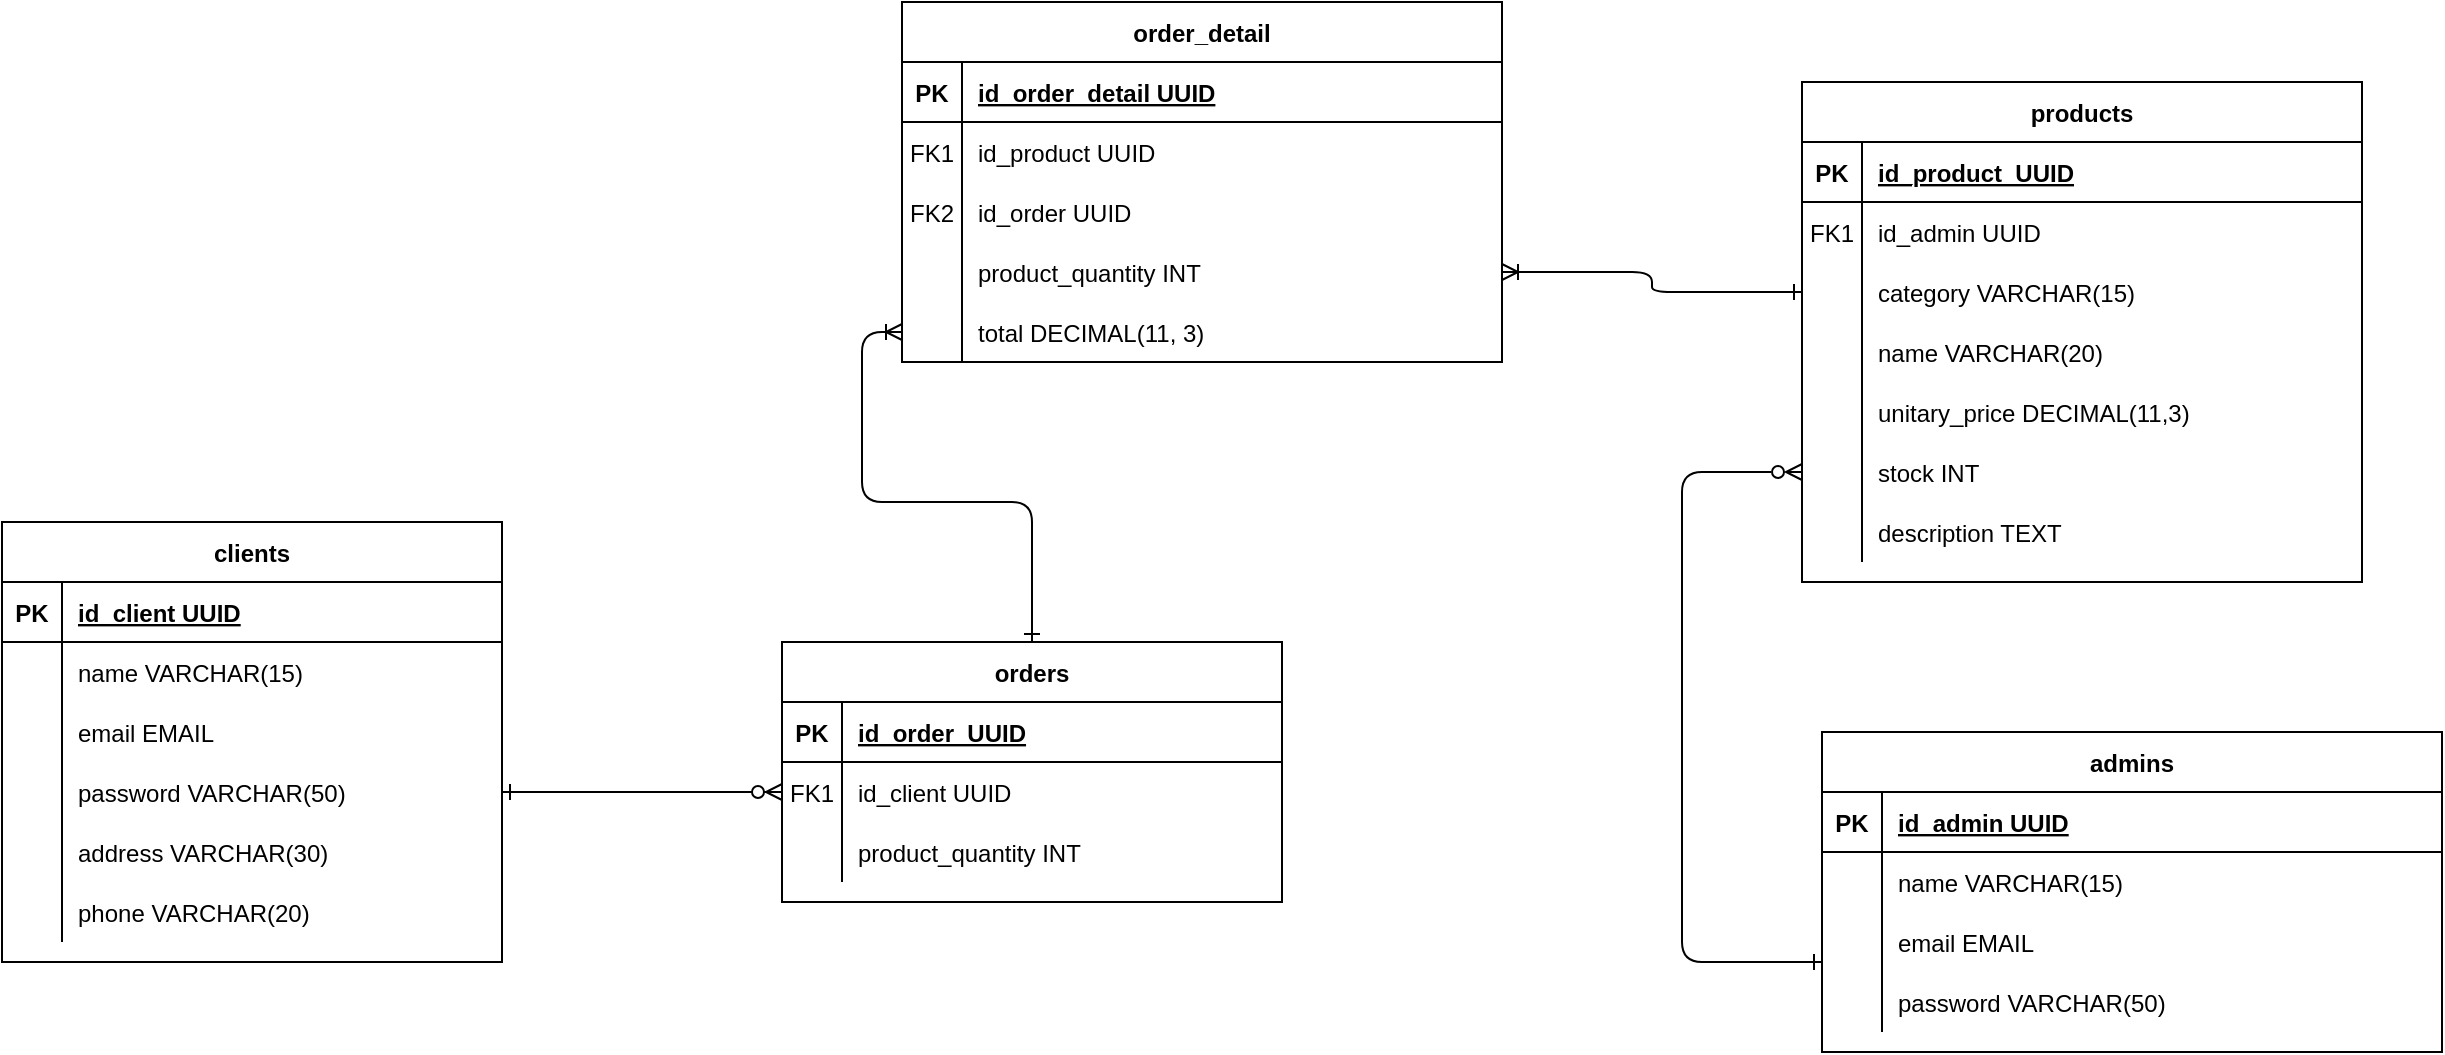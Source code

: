 <mxfile version="15.4.0" type="device"><diagram id="R2lEEEUBdFMjLlhIrx00" name="Page-1"><mxGraphModel dx="1583" dy="786" grid="1" gridSize="10" guides="1" tooltips="1" connect="1" arrows="1" fold="1" page="1" pageScale="1" pageWidth="850" pageHeight="1100" math="0" shadow="0" extFonts="Permanent Marker^https://fonts.googleapis.com/css?family=Permanent+Marker"><root><mxCell id="0"/><mxCell id="1" parent="0"/><mxCell id="C-vyLk0tnHw3VtMMgP7b-1" value="" style="edgeStyle=entityRelationEdgeStyle;endArrow=ERzeroToMany;startArrow=ERone;endFill=1;startFill=0;" parent="1" source="avUY45O5jfh0vcgyhvTm-42" target="C-vyLk0tnHw3VtMMgP7b-6" edge="1"><mxGeometry width="100" height="100" relative="1" as="geometry"><mxPoint x="340" y="720" as="sourcePoint"/><mxPoint x="440" y="620" as="targetPoint"/></mxGeometry></mxCell><mxCell id="PLPThpqUYtLmAG6PMmuG-39" style="edgeStyle=orthogonalEdgeStyle;rounded=1;orthogonalLoop=1;jettySize=auto;html=1;startArrow=ERone;startFill=0;endArrow=ERoneToMany;endFill=0;" parent="1" source="C-vyLk0tnHw3VtMMgP7b-2" target="PLPThpqUYtLmAG6PMmuG-15" edge="1"><mxGeometry relative="1" as="geometry"/></mxCell><mxCell id="C-vyLk0tnHw3VtMMgP7b-2" value="orders" style="shape=table;startSize=30;container=1;collapsible=1;childLayout=tableLayout;fixedRows=1;rowLines=0;fontStyle=1;align=center;resizeLast=1;" parent="1" vertex="1"><mxGeometry x="570" y="400" width="250" height="130" as="geometry"/></mxCell><mxCell id="C-vyLk0tnHw3VtMMgP7b-3" value="" style="shape=partialRectangle;collapsible=0;dropTarget=0;pointerEvents=0;fillColor=none;points=[[0,0.5],[1,0.5]];portConstraint=eastwest;top=0;left=0;right=0;bottom=1;" parent="C-vyLk0tnHw3VtMMgP7b-2" vertex="1"><mxGeometry y="30" width="250" height="30" as="geometry"/></mxCell><mxCell id="C-vyLk0tnHw3VtMMgP7b-4" value="PK" style="shape=partialRectangle;overflow=hidden;connectable=0;fillColor=none;top=0;left=0;bottom=0;right=0;fontStyle=1;" parent="C-vyLk0tnHw3VtMMgP7b-3" vertex="1"><mxGeometry width="30" height="30" as="geometry"><mxRectangle width="30" height="30" as="alternateBounds"/></mxGeometry></mxCell><mxCell id="C-vyLk0tnHw3VtMMgP7b-5" value="id_order  UUID" style="shape=partialRectangle;overflow=hidden;connectable=0;fillColor=none;top=0;left=0;bottom=0;right=0;align=left;spacingLeft=6;fontStyle=5;" parent="C-vyLk0tnHw3VtMMgP7b-3" vertex="1"><mxGeometry x="30" width="220" height="30" as="geometry"><mxRectangle width="220" height="30" as="alternateBounds"/></mxGeometry></mxCell><mxCell id="C-vyLk0tnHw3VtMMgP7b-6" value="" style="shape=partialRectangle;collapsible=0;dropTarget=0;pointerEvents=0;fillColor=none;points=[[0,0.5],[1,0.5]];portConstraint=eastwest;top=0;left=0;right=0;bottom=0;" parent="C-vyLk0tnHw3VtMMgP7b-2" vertex="1"><mxGeometry y="60" width="250" height="30" as="geometry"/></mxCell><mxCell id="C-vyLk0tnHw3VtMMgP7b-7" value="FK1" style="shape=partialRectangle;overflow=hidden;connectable=0;fillColor=none;top=0;left=0;bottom=0;right=0;" parent="C-vyLk0tnHw3VtMMgP7b-6" vertex="1"><mxGeometry width="30" height="30" as="geometry"><mxRectangle width="30" height="30" as="alternateBounds"/></mxGeometry></mxCell><mxCell id="C-vyLk0tnHw3VtMMgP7b-8" value="id_client UUID" style="shape=partialRectangle;overflow=hidden;connectable=0;fillColor=none;top=0;left=0;bottom=0;right=0;align=left;spacingLeft=6;" parent="C-vyLk0tnHw3VtMMgP7b-6" vertex="1"><mxGeometry x="30" width="220" height="30" as="geometry"><mxRectangle width="220" height="30" as="alternateBounds"/></mxGeometry></mxCell><mxCell id="avUY45O5jfh0vcgyhvTm-20" value="" style="shape=partialRectangle;collapsible=0;dropTarget=0;pointerEvents=0;fillColor=none;points=[[0,0.5],[1,0.5]];portConstraint=eastwest;top=0;left=0;right=0;bottom=0;" parent="C-vyLk0tnHw3VtMMgP7b-2" vertex="1"><mxGeometry y="90" width="250" height="30" as="geometry"/></mxCell><mxCell id="avUY45O5jfh0vcgyhvTm-21" value="" style="shape=partialRectangle;overflow=hidden;connectable=0;fillColor=none;top=0;left=0;bottom=0;right=0;" parent="avUY45O5jfh0vcgyhvTm-20" vertex="1"><mxGeometry width="30" height="30" as="geometry"><mxRectangle width="30" height="30" as="alternateBounds"/></mxGeometry></mxCell><mxCell id="avUY45O5jfh0vcgyhvTm-22" value="product_quantity INT" style="shape=partialRectangle;overflow=hidden;connectable=0;fillColor=none;top=0;left=0;bottom=0;right=0;align=left;spacingLeft=6;" parent="avUY45O5jfh0vcgyhvTm-20" vertex="1"><mxGeometry x="30" width="220" height="30" as="geometry"><mxRectangle width="220" height="30" as="alternateBounds"/></mxGeometry></mxCell><mxCell id="C-vyLk0tnHw3VtMMgP7b-23" value="clients" style="shape=table;startSize=30;container=1;collapsible=1;childLayout=tableLayout;fixedRows=1;rowLines=0;fontStyle=1;align=center;resizeLast=1;" parent="1" vertex="1"><mxGeometry x="180" y="340" width="250" height="220" as="geometry"><mxRectangle x="120" y="120" width="100" height="30" as="alternateBounds"/></mxGeometry></mxCell><mxCell id="C-vyLk0tnHw3VtMMgP7b-24" value="" style="shape=partialRectangle;collapsible=0;dropTarget=0;pointerEvents=0;fillColor=none;points=[[0,0.5],[1,0.5]];portConstraint=eastwest;top=0;left=0;right=0;bottom=1;" parent="C-vyLk0tnHw3VtMMgP7b-23" vertex="1"><mxGeometry y="30" width="250" height="30" as="geometry"/></mxCell><mxCell id="C-vyLk0tnHw3VtMMgP7b-25" value="PK" style="shape=partialRectangle;overflow=hidden;connectable=0;fillColor=none;top=0;left=0;bottom=0;right=0;fontStyle=1;" parent="C-vyLk0tnHw3VtMMgP7b-24" vertex="1"><mxGeometry width="30" height="30" as="geometry"><mxRectangle width="30" height="30" as="alternateBounds"/></mxGeometry></mxCell><mxCell id="C-vyLk0tnHw3VtMMgP7b-26" value="id_client UUID" style="shape=partialRectangle;overflow=hidden;connectable=0;fillColor=none;top=0;left=0;bottom=0;right=0;align=left;spacingLeft=6;fontStyle=5;" parent="C-vyLk0tnHw3VtMMgP7b-24" vertex="1"><mxGeometry x="30" width="220" height="30" as="geometry"><mxRectangle width="220" height="30" as="alternateBounds"/></mxGeometry></mxCell><mxCell id="C-vyLk0tnHw3VtMMgP7b-27" value="" style="shape=partialRectangle;collapsible=0;dropTarget=0;pointerEvents=0;fillColor=none;points=[[0,0.5],[1,0.5]];portConstraint=eastwest;top=0;left=0;right=0;bottom=0;" parent="C-vyLk0tnHw3VtMMgP7b-23" vertex="1"><mxGeometry y="60" width="250" height="30" as="geometry"/></mxCell><mxCell id="C-vyLk0tnHw3VtMMgP7b-28" value="" style="shape=partialRectangle;overflow=hidden;connectable=0;fillColor=none;top=0;left=0;bottom=0;right=0;" parent="C-vyLk0tnHw3VtMMgP7b-27" vertex="1"><mxGeometry width="30" height="30" as="geometry"><mxRectangle width="30" height="30" as="alternateBounds"/></mxGeometry></mxCell><mxCell id="C-vyLk0tnHw3VtMMgP7b-29" value="name VARCHAR(15)" style="shape=partialRectangle;overflow=hidden;connectable=0;fillColor=none;top=0;left=0;bottom=0;right=0;align=left;spacingLeft=6;" parent="C-vyLk0tnHw3VtMMgP7b-27" vertex="1"><mxGeometry x="30" width="220" height="30" as="geometry"><mxRectangle width="220" height="30" as="alternateBounds"/></mxGeometry></mxCell><mxCell id="avUY45O5jfh0vcgyhvTm-14" value="" style="shape=partialRectangle;collapsible=0;dropTarget=0;pointerEvents=0;fillColor=none;points=[[0,0.5],[1,0.5]];portConstraint=eastwest;top=0;left=0;right=0;bottom=0;" parent="C-vyLk0tnHw3VtMMgP7b-23" vertex="1"><mxGeometry y="90" width="250" height="30" as="geometry"/></mxCell><mxCell id="avUY45O5jfh0vcgyhvTm-15" value="" style="shape=partialRectangle;overflow=hidden;connectable=0;fillColor=none;top=0;left=0;bottom=0;right=0;" parent="avUY45O5jfh0vcgyhvTm-14" vertex="1"><mxGeometry width="30" height="30" as="geometry"><mxRectangle width="30" height="30" as="alternateBounds"/></mxGeometry></mxCell><mxCell id="avUY45O5jfh0vcgyhvTm-16" value="email EMAIL" style="shape=partialRectangle;overflow=hidden;connectable=0;fillColor=none;top=0;left=0;bottom=0;right=0;align=left;spacingLeft=6;" parent="avUY45O5jfh0vcgyhvTm-14" vertex="1"><mxGeometry x="30" width="220" height="30" as="geometry"><mxRectangle width="220" height="30" as="alternateBounds"/></mxGeometry></mxCell><mxCell id="avUY45O5jfh0vcgyhvTm-42" value="" style="shape=partialRectangle;collapsible=0;dropTarget=0;pointerEvents=0;fillColor=none;points=[[0,0.5],[1,0.5]];portConstraint=eastwest;top=0;left=0;right=0;bottom=0;" parent="C-vyLk0tnHw3VtMMgP7b-23" vertex="1"><mxGeometry y="120" width="250" height="30" as="geometry"/></mxCell><mxCell id="avUY45O5jfh0vcgyhvTm-43" value="" style="shape=partialRectangle;overflow=hidden;connectable=0;fillColor=none;top=0;left=0;bottom=0;right=0;" parent="avUY45O5jfh0vcgyhvTm-42" vertex="1"><mxGeometry width="30" height="30" as="geometry"><mxRectangle width="30" height="30" as="alternateBounds"/></mxGeometry></mxCell><mxCell id="avUY45O5jfh0vcgyhvTm-44" value="password VARCHAR(50)" style="shape=partialRectangle;overflow=hidden;connectable=0;fillColor=none;top=0;left=0;bottom=0;right=0;align=left;spacingLeft=6;" parent="avUY45O5jfh0vcgyhvTm-42" vertex="1"><mxGeometry x="30" width="220" height="30" as="geometry"><mxRectangle width="220" height="30" as="alternateBounds"/></mxGeometry></mxCell><mxCell id="avUY45O5jfh0vcgyhvTm-2" value="" style="shape=partialRectangle;collapsible=0;dropTarget=0;pointerEvents=0;fillColor=none;points=[[0,0.5],[1,0.5]];portConstraint=eastwest;top=0;left=0;right=0;bottom=0;" parent="C-vyLk0tnHw3VtMMgP7b-23" vertex="1"><mxGeometry y="150" width="250" height="30" as="geometry"/></mxCell><mxCell id="avUY45O5jfh0vcgyhvTm-3" value="" style="shape=partialRectangle;overflow=hidden;connectable=0;fillColor=none;top=0;left=0;bottom=0;right=0;" parent="avUY45O5jfh0vcgyhvTm-2" vertex="1"><mxGeometry width="30" height="30" as="geometry"><mxRectangle width="30" height="30" as="alternateBounds"/></mxGeometry></mxCell><mxCell id="avUY45O5jfh0vcgyhvTm-4" value="address VARCHAR(30)" style="shape=partialRectangle;overflow=hidden;connectable=0;fillColor=none;top=0;left=0;bottom=0;right=0;align=left;spacingLeft=6;" parent="avUY45O5jfh0vcgyhvTm-2" vertex="1"><mxGeometry x="30" width="220" height="30" as="geometry"><mxRectangle width="220" height="30" as="alternateBounds"/></mxGeometry></mxCell><mxCell id="avUY45O5jfh0vcgyhvTm-8" value="" style="shape=partialRectangle;collapsible=0;dropTarget=0;pointerEvents=0;fillColor=none;points=[[0,0.5],[1,0.5]];portConstraint=eastwest;top=0;left=0;right=0;bottom=0;" parent="C-vyLk0tnHw3VtMMgP7b-23" vertex="1"><mxGeometry y="180" width="250" height="30" as="geometry"/></mxCell><mxCell id="avUY45O5jfh0vcgyhvTm-9" value="" style="shape=partialRectangle;overflow=hidden;connectable=0;fillColor=none;top=0;left=0;bottom=0;right=0;" parent="avUY45O5jfh0vcgyhvTm-8" vertex="1"><mxGeometry width="30" height="30" as="geometry"><mxRectangle width="30" height="30" as="alternateBounds"/></mxGeometry></mxCell><mxCell id="avUY45O5jfh0vcgyhvTm-10" value="phone VARCHAR(20)" style="shape=partialRectangle;overflow=hidden;connectable=0;fillColor=none;top=0;left=0;bottom=0;right=0;align=left;spacingLeft=6;" parent="avUY45O5jfh0vcgyhvTm-8" vertex="1"><mxGeometry x="30" width="220" height="30" as="geometry"><mxRectangle width="220" height="30" as="alternateBounds"/></mxGeometry></mxCell><mxCell id="PLPThpqUYtLmAG6PMmuG-1" style="edgeStyle=orthogonalEdgeStyle;rounded=1;orthogonalLoop=1;jettySize=auto;html=1;endArrow=ERzeroToMany;endFill=0;startArrow=ERone;startFill=0;" parent="1" source="avUY45O5jfh0vcgyhvTm-36" target="avUY45O5jfh0vcgyhvTm-62" edge="1"><mxGeometry relative="1" as="geometry"><mxPoint x="1080" y="410" as="targetPoint"/><Array as="points"><mxPoint x="1020" y="560"/><mxPoint x="1020" y="315"/></Array></mxGeometry></mxCell><mxCell id="avUY45O5jfh0vcgyhvTm-29" value="admins" style="shape=table;startSize=30;container=1;collapsible=1;childLayout=tableLayout;fixedRows=1;rowLines=0;fontStyle=1;align=center;resizeLast=1;" parent="1" vertex="1"><mxGeometry x="1090" y="445" width="310.0" height="160" as="geometry"/></mxCell><mxCell id="avUY45O5jfh0vcgyhvTm-30" value="" style="shape=partialRectangle;collapsible=0;dropTarget=0;pointerEvents=0;fillColor=none;top=0;left=0;bottom=1;right=0;points=[[0,0.5],[1,0.5]];portConstraint=eastwest;" parent="avUY45O5jfh0vcgyhvTm-29" vertex="1"><mxGeometry y="30" width="310.0" height="30" as="geometry"/></mxCell><mxCell id="avUY45O5jfh0vcgyhvTm-31" value="PK" style="shape=partialRectangle;connectable=0;fillColor=none;top=0;left=0;bottom=0;right=0;fontStyle=1;overflow=hidden;" parent="avUY45O5jfh0vcgyhvTm-30" vertex="1"><mxGeometry width="30" height="30" as="geometry"><mxRectangle width="30" height="30" as="alternateBounds"/></mxGeometry></mxCell><mxCell id="avUY45O5jfh0vcgyhvTm-32" value="id_admin UUID" style="shape=partialRectangle;connectable=0;fillColor=none;top=0;left=0;bottom=0;right=0;align=left;spacingLeft=6;fontStyle=5;overflow=hidden;" parent="avUY45O5jfh0vcgyhvTm-30" vertex="1"><mxGeometry x="30" width="280.0" height="30" as="geometry"><mxRectangle width="280.0" height="30" as="alternateBounds"/></mxGeometry></mxCell><mxCell id="avUY45O5jfh0vcgyhvTm-33" value="" style="shape=partialRectangle;collapsible=0;dropTarget=0;pointerEvents=0;fillColor=none;top=0;left=0;bottom=0;right=0;points=[[0,0.5],[1,0.5]];portConstraint=eastwest;" parent="avUY45O5jfh0vcgyhvTm-29" vertex="1"><mxGeometry y="60" width="310.0" height="30" as="geometry"/></mxCell><mxCell id="avUY45O5jfh0vcgyhvTm-34" value="" style="shape=partialRectangle;connectable=0;fillColor=none;top=0;left=0;bottom=0;right=0;editable=1;overflow=hidden;" parent="avUY45O5jfh0vcgyhvTm-33" vertex="1"><mxGeometry width="30" height="30" as="geometry"><mxRectangle width="30" height="30" as="alternateBounds"/></mxGeometry></mxCell><mxCell id="avUY45O5jfh0vcgyhvTm-35" value="name VARCHAR(15)" style="shape=partialRectangle;connectable=0;fillColor=none;top=0;left=0;bottom=0;right=0;align=left;spacingLeft=6;overflow=hidden;" parent="avUY45O5jfh0vcgyhvTm-33" vertex="1"><mxGeometry x="30" width="280.0" height="30" as="geometry"><mxRectangle width="280.0" height="30" as="alternateBounds"/></mxGeometry></mxCell><mxCell id="avUY45O5jfh0vcgyhvTm-36" value="" style="shape=partialRectangle;collapsible=0;dropTarget=0;pointerEvents=0;fillColor=none;top=0;left=0;bottom=0;right=0;points=[[0,0.5],[1,0.5]];portConstraint=eastwest;" parent="avUY45O5jfh0vcgyhvTm-29" vertex="1"><mxGeometry y="90" width="310.0" height="30" as="geometry"/></mxCell><mxCell id="avUY45O5jfh0vcgyhvTm-37" value="" style="shape=partialRectangle;connectable=0;fillColor=none;top=0;left=0;bottom=0;right=0;editable=1;overflow=hidden;" parent="avUY45O5jfh0vcgyhvTm-36" vertex="1"><mxGeometry width="30" height="30" as="geometry"><mxRectangle width="30" height="30" as="alternateBounds"/></mxGeometry></mxCell><mxCell id="avUY45O5jfh0vcgyhvTm-38" value="email EMAIL" style="shape=partialRectangle;connectable=0;fillColor=none;top=0;left=0;bottom=0;right=0;align=left;spacingLeft=6;overflow=hidden;" parent="avUY45O5jfh0vcgyhvTm-36" vertex="1"><mxGeometry x="30" width="280.0" height="30" as="geometry"><mxRectangle width="280.0" height="30" as="alternateBounds"/></mxGeometry></mxCell><mxCell id="avUY45O5jfh0vcgyhvTm-39" value="" style="shape=partialRectangle;collapsible=0;dropTarget=0;pointerEvents=0;fillColor=none;top=0;left=0;bottom=0;right=0;points=[[0,0.5],[1,0.5]];portConstraint=eastwest;" parent="avUY45O5jfh0vcgyhvTm-29" vertex="1"><mxGeometry y="120" width="310.0" height="30" as="geometry"/></mxCell><mxCell id="avUY45O5jfh0vcgyhvTm-40" value="" style="shape=partialRectangle;connectable=0;fillColor=none;top=0;left=0;bottom=0;right=0;editable=1;overflow=hidden;" parent="avUY45O5jfh0vcgyhvTm-39" vertex="1"><mxGeometry width="30" height="30" as="geometry"><mxRectangle width="30" height="30" as="alternateBounds"/></mxGeometry></mxCell><mxCell id="avUY45O5jfh0vcgyhvTm-41" value="password VARCHAR(50)" style="shape=partialRectangle;connectable=0;fillColor=none;top=0;left=0;bottom=0;right=0;align=left;spacingLeft=6;overflow=hidden;" parent="avUY45O5jfh0vcgyhvTm-39" vertex="1"><mxGeometry x="30" width="280.0" height="30" as="geometry"><mxRectangle width="280.0" height="30" as="alternateBounds"/></mxGeometry></mxCell><mxCell id="avUY45O5jfh0vcgyhvTm-49" value="products" style="shape=table;startSize=30;container=1;collapsible=1;childLayout=tableLayout;fixedRows=1;rowLines=0;fontStyle=1;align=center;resizeLast=1;" parent="1" vertex="1"><mxGeometry x="1080" y="120" width="280.0" height="250" as="geometry"/></mxCell><mxCell id="avUY45O5jfh0vcgyhvTm-50" value="" style="shape=partialRectangle;collapsible=0;dropTarget=0;pointerEvents=0;fillColor=none;top=0;left=0;bottom=1;right=0;points=[[0,0.5],[1,0.5]];portConstraint=eastwest;" parent="avUY45O5jfh0vcgyhvTm-49" vertex="1"><mxGeometry y="30" width="280.0" height="30" as="geometry"/></mxCell><mxCell id="avUY45O5jfh0vcgyhvTm-51" value="PK" style="shape=partialRectangle;connectable=0;fillColor=none;top=0;left=0;bottom=0;right=0;fontStyle=1;overflow=hidden;" parent="avUY45O5jfh0vcgyhvTm-50" vertex="1"><mxGeometry width="30" height="30" as="geometry"><mxRectangle width="30" height="30" as="alternateBounds"/></mxGeometry></mxCell><mxCell id="avUY45O5jfh0vcgyhvTm-52" value="id_product  UUID" style="shape=partialRectangle;connectable=0;fillColor=none;top=0;left=0;bottom=0;right=0;align=left;spacingLeft=6;fontStyle=5;overflow=hidden;" parent="avUY45O5jfh0vcgyhvTm-50" vertex="1"><mxGeometry x="30" width="250.0" height="30" as="geometry"><mxRectangle width="250.0" height="30" as="alternateBounds"/></mxGeometry></mxCell><mxCell id="avUY45O5jfh0vcgyhvTm-53" value="" style="shape=partialRectangle;collapsible=0;dropTarget=0;pointerEvents=0;fillColor=none;top=0;left=0;bottom=0;right=0;points=[[0,0.5],[1,0.5]];portConstraint=eastwest;" parent="avUY45O5jfh0vcgyhvTm-49" vertex="1"><mxGeometry y="60" width="280.0" height="30" as="geometry"/></mxCell><mxCell id="avUY45O5jfh0vcgyhvTm-54" value="FK1" style="shape=partialRectangle;connectable=0;fillColor=none;top=0;left=0;bottom=0;right=0;editable=1;overflow=hidden;" parent="avUY45O5jfh0vcgyhvTm-53" vertex="1"><mxGeometry width="30" height="30" as="geometry"><mxRectangle width="30" height="30" as="alternateBounds"/></mxGeometry></mxCell><mxCell id="avUY45O5jfh0vcgyhvTm-55" value="id_admin UUID" style="shape=partialRectangle;connectable=0;fillColor=none;top=0;left=0;bottom=0;right=0;align=left;spacingLeft=6;overflow=hidden;" parent="avUY45O5jfh0vcgyhvTm-53" vertex="1"><mxGeometry x="30" width="250.0" height="30" as="geometry"><mxRectangle width="250.0" height="30" as="alternateBounds"/></mxGeometry></mxCell><mxCell id="PLPThpqUYtLmAG6PMmuG-40" value="" style="shape=partialRectangle;collapsible=0;dropTarget=0;pointerEvents=0;fillColor=none;top=0;left=0;bottom=0;right=0;points=[[0,0.5],[1,0.5]];portConstraint=eastwest;" parent="avUY45O5jfh0vcgyhvTm-49" vertex="1"><mxGeometry y="90" width="280.0" height="30" as="geometry"/></mxCell><mxCell id="PLPThpqUYtLmAG6PMmuG-41" value="" style="shape=partialRectangle;connectable=0;fillColor=none;top=0;left=0;bottom=0;right=0;editable=1;overflow=hidden;" parent="PLPThpqUYtLmAG6PMmuG-40" vertex="1"><mxGeometry width="30" height="30" as="geometry"><mxRectangle width="30" height="30" as="alternateBounds"/></mxGeometry></mxCell><mxCell id="PLPThpqUYtLmAG6PMmuG-42" value="category VARCHAR(15)" style="shape=partialRectangle;connectable=0;fillColor=none;top=0;left=0;bottom=0;right=0;align=left;spacingLeft=6;overflow=hidden;" parent="PLPThpqUYtLmAG6PMmuG-40" vertex="1"><mxGeometry x="30" width="250.0" height="30" as="geometry"><mxRectangle width="250.0" height="30" as="alternateBounds"/></mxGeometry></mxCell><mxCell id="avUY45O5jfh0vcgyhvTm-56" value="" style="shape=partialRectangle;collapsible=0;dropTarget=0;pointerEvents=0;fillColor=none;top=0;left=0;bottom=0;right=0;points=[[0,0.5],[1,0.5]];portConstraint=eastwest;" parent="avUY45O5jfh0vcgyhvTm-49" vertex="1"><mxGeometry y="120" width="280.0" height="30" as="geometry"/></mxCell><mxCell id="avUY45O5jfh0vcgyhvTm-57" value="" style="shape=partialRectangle;connectable=0;fillColor=none;top=0;left=0;bottom=0;right=0;editable=1;overflow=hidden;" parent="avUY45O5jfh0vcgyhvTm-56" vertex="1"><mxGeometry width="30" height="30" as="geometry"><mxRectangle width="30" height="30" as="alternateBounds"/></mxGeometry></mxCell><mxCell id="avUY45O5jfh0vcgyhvTm-58" value="name VARCHAR(20)" style="shape=partialRectangle;connectable=0;fillColor=none;top=0;left=0;bottom=0;right=0;align=left;spacingLeft=6;overflow=hidden;" parent="avUY45O5jfh0vcgyhvTm-56" vertex="1"><mxGeometry x="30" width="250.0" height="30" as="geometry"><mxRectangle width="250.0" height="30" as="alternateBounds"/></mxGeometry></mxCell><mxCell id="avUY45O5jfh0vcgyhvTm-59" value="" style="shape=partialRectangle;collapsible=0;dropTarget=0;pointerEvents=0;fillColor=none;top=0;left=0;bottom=0;right=0;points=[[0,0.5],[1,0.5]];portConstraint=eastwest;" parent="avUY45O5jfh0vcgyhvTm-49" vertex="1"><mxGeometry y="150" width="280.0" height="30" as="geometry"/></mxCell><mxCell id="avUY45O5jfh0vcgyhvTm-60" value="" style="shape=partialRectangle;connectable=0;fillColor=none;top=0;left=0;bottom=0;right=0;editable=1;overflow=hidden;" parent="avUY45O5jfh0vcgyhvTm-59" vertex="1"><mxGeometry width="30" height="30" as="geometry"><mxRectangle width="30" height="30" as="alternateBounds"/></mxGeometry></mxCell><mxCell id="avUY45O5jfh0vcgyhvTm-61" value="unitary_price DECIMAL(11,3)" style="shape=partialRectangle;connectable=0;fillColor=none;top=0;left=0;bottom=0;right=0;align=left;spacingLeft=6;overflow=hidden;" parent="avUY45O5jfh0vcgyhvTm-59" vertex="1"><mxGeometry x="30" width="250.0" height="30" as="geometry"><mxRectangle width="250.0" height="30" as="alternateBounds"/></mxGeometry></mxCell><mxCell id="avUY45O5jfh0vcgyhvTm-62" value="" style="shape=partialRectangle;collapsible=0;dropTarget=0;pointerEvents=0;fillColor=none;top=0;left=0;bottom=0;right=0;points=[[0,0.5],[1,0.5]];portConstraint=eastwest;" parent="avUY45O5jfh0vcgyhvTm-49" vertex="1"><mxGeometry y="180" width="280.0" height="30" as="geometry"/></mxCell><mxCell id="avUY45O5jfh0vcgyhvTm-63" value="" style="shape=partialRectangle;connectable=0;fillColor=none;top=0;left=0;bottom=0;right=0;editable=1;overflow=hidden;" parent="avUY45O5jfh0vcgyhvTm-62" vertex="1"><mxGeometry width="30" height="30" as="geometry"><mxRectangle width="30" height="30" as="alternateBounds"/></mxGeometry></mxCell><mxCell id="avUY45O5jfh0vcgyhvTm-64" value="stock INT" style="shape=partialRectangle;connectable=0;fillColor=none;top=0;left=0;bottom=0;right=0;align=left;spacingLeft=6;overflow=hidden;" parent="avUY45O5jfh0vcgyhvTm-62" vertex="1"><mxGeometry x="30" width="250.0" height="30" as="geometry"><mxRectangle width="250.0" height="30" as="alternateBounds"/></mxGeometry></mxCell><mxCell id="avUY45O5jfh0vcgyhvTm-99" value="" style="shape=partialRectangle;collapsible=0;dropTarget=0;pointerEvents=0;fillColor=none;top=0;left=0;bottom=0;right=0;points=[[0,0.5],[1,0.5]];portConstraint=eastwest;" parent="avUY45O5jfh0vcgyhvTm-49" vertex="1"><mxGeometry y="210" width="280.0" height="30" as="geometry"/></mxCell><mxCell id="avUY45O5jfh0vcgyhvTm-100" value="" style="shape=partialRectangle;connectable=0;fillColor=none;top=0;left=0;bottom=0;right=0;editable=1;overflow=hidden;" parent="avUY45O5jfh0vcgyhvTm-99" vertex="1"><mxGeometry width="30" height="30" as="geometry"><mxRectangle width="30" height="30" as="alternateBounds"/></mxGeometry></mxCell><mxCell id="avUY45O5jfh0vcgyhvTm-101" value="description TEXT" style="shape=partialRectangle;connectable=0;fillColor=none;top=0;left=0;bottom=0;right=0;align=left;spacingLeft=6;overflow=hidden;fontStyle=0" parent="avUY45O5jfh0vcgyhvTm-99" vertex="1"><mxGeometry x="30" width="250.0" height="30" as="geometry"><mxRectangle width="250.0" height="30" as="alternateBounds"/></mxGeometry></mxCell><mxCell id="PLPThpqUYtLmAG6PMmuG-2" value="order_detail" style="shape=table;startSize=30;container=1;collapsible=1;childLayout=tableLayout;fixedRows=1;rowLines=0;fontStyle=1;align=center;resizeLast=1;" parent="1" vertex="1"><mxGeometry x="630" y="80" width="300" height="180" as="geometry"/></mxCell><mxCell id="PLPThpqUYtLmAG6PMmuG-3" value="" style="shape=partialRectangle;collapsible=0;dropTarget=0;pointerEvents=0;fillColor=none;top=0;left=0;bottom=1;right=0;points=[[0,0.5],[1,0.5]];portConstraint=eastwest;" parent="PLPThpqUYtLmAG6PMmuG-2" vertex="1"><mxGeometry y="30" width="300" height="30" as="geometry"/></mxCell><mxCell id="PLPThpqUYtLmAG6PMmuG-4" value="PK" style="shape=partialRectangle;connectable=0;fillColor=none;top=0;left=0;bottom=0;right=0;fontStyle=1;overflow=hidden;" parent="PLPThpqUYtLmAG6PMmuG-3" vertex="1"><mxGeometry width="30" height="30" as="geometry"><mxRectangle width="30" height="30" as="alternateBounds"/></mxGeometry></mxCell><mxCell id="PLPThpqUYtLmAG6PMmuG-5" value="id_order_detail UUID" style="shape=partialRectangle;connectable=0;fillColor=none;top=0;left=0;bottom=0;right=0;align=left;spacingLeft=6;fontStyle=5;overflow=hidden;" parent="PLPThpqUYtLmAG6PMmuG-3" vertex="1"><mxGeometry x="30" width="270" height="30" as="geometry"><mxRectangle width="270" height="30" as="alternateBounds"/></mxGeometry></mxCell><mxCell id="PLPThpqUYtLmAG6PMmuG-6" value="" style="shape=partialRectangle;collapsible=0;dropTarget=0;pointerEvents=0;fillColor=none;top=0;left=0;bottom=0;right=0;points=[[0,0.5],[1,0.5]];portConstraint=eastwest;" parent="PLPThpqUYtLmAG6PMmuG-2" vertex="1"><mxGeometry y="60" width="300" height="30" as="geometry"/></mxCell><mxCell id="PLPThpqUYtLmAG6PMmuG-7" value="FK1" style="shape=partialRectangle;connectable=0;fillColor=none;top=0;left=0;bottom=0;right=0;editable=1;overflow=hidden;" parent="PLPThpqUYtLmAG6PMmuG-6" vertex="1"><mxGeometry width="30" height="30" as="geometry"><mxRectangle width="30" height="30" as="alternateBounds"/></mxGeometry></mxCell><mxCell id="PLPThpqUYtLmAG6PMmuG-8" value="id_product UUID" style="shape=partialRectangle;connectable=0;fillColor=none;top=0;left=0;bottom=0;right=0;align=left;spacingLeft=6;overflow=hidden;" parent="PLPThpqUYtLmAG6PMmuG-6" vertex="1"><mxGeometry x="30" width="270" height="30" as="geometry"><mxRectangle width="270" height="30" as="alternateBounds"/></mxGeometry></mxCell><mxCell id="PLPThpqUYtLmAG6PMmuG-9" value="" style="shape=partialRectangle;collapsible=0;dropTarget=0;pointerEvents=0;fillColor=none;top=0;left=0;bottom=0;right=0;points=[[0,0.5],[1,0.5]];portConstraint=eastwest;" parent="PLPThpqUYtLmAG6PMmuG-2" vertex="1"><mxGeometry y="90" width="300" height="30" as="geometry"/></mxCell><mxCell id="PLPThpqUYtLmAG6PMmuG-10" value="FK2" style="shape=partialRectangle;connectable=0;fillColor=none;top=0;left=0;bottom=0;right=0;editable=1;overflow=hidden;" parent="PLPThpqUYtLmAG6PMmuG-9" vertex="1"><mxGeometry width="30" height="30" as="geometry"><mxRectangle width="30" height="30" as="alternateBounds"/></mxGeometry></mxCell><mxCell id="PLPThpqUYtLmAG6PMmuG-11" value="id_order UUID" style="shape=partialRectangle;connectable=0;fillColor=none;top=0;left=0;bottom=0;right=0;align=left;spacingLeft=6;overflow=hidden;" parent="PLPThpqUYtLmAG6PMmuG-9" vertex="1"><mxGeometry x="30" width="270" height="30" as="geometry"><mxRectangle width="270" height="30" as="alternateBounds"/></mxGeometry></mxCell><mxCell id="PLPThpqUYtLmAG6PMmuG-12" value="" style="shape=partialRectangle;collapsible=0;dropTarget=0;pointerEvents=0;fillColor=none;top=0;left=0;bottom=0;right=0;points=[[0,0.5],[1,0.5]];portConstraint=eastwest;" parent="PLPThpqUYtLmAG6PMmuG-2" vertex="1"><mxGeometry y="120" width="300" height="30" as="geometry"/></mxCell><mxCell id="PLPThpqUYtLmAG6PMmuG-13" value="" style="shape=partialRectangle;connectable=0;fillColor=none;top=0;left=0;bottom=0;right=0;editable=1;overflow=hidden;" parent="PLPThpqUYtLmAG6PMmuG-12" vertex="1"><mxGeometry width="30" height="30" as="geometry"><mxRectangle width="30" height="30" as="alternateBounds"/></mxGeometry></mxCell><mxCell id="PLPThpqUYtLmAG6PMmuG-14" value="product_quantity INT" style="shape=partialRectangle;connectable=0;fillColor=none;top=0;left=0;bottom=0;right=0;align=left;spacingLeft=6;overflow=hidden;" parent="PLPThpqUYtLmAG6PMmuG-12" vertex="1"><mxGeometry x="30" width="270" height="30" as="geometry"><mxRectangle width="270" height="30" as="alternateBounds"/></mxGeometry></mxCell><mxCell id="PLPThpqUYtLmAG6PMmuG-15" value="" style="shape=partialRectangle;collapsible=0;dropTarget=0;pointerEvents=0;fillColor=none;top=0;left=0;bottom=0;right=0;points=[[0,0.5],[1,0.5]];portConstraint=eastwest;" parent="PLPThpqUYtLmAG6PMmuG-2" vertex="1"><mxGeometry y="150" width="300" height="30" as="geometry"/></mxCell><mxCell id="PLPThpqUYtLmAG6PMmuG-16" value="" style="shape=partialRectangle;connectable=0;fillColor=none;top=0;left=0;bottom=0;right=0;editable=1;overflow=hidden;" parent="PLPThpqUYtLmAG6PMmuG-15" vertex="1"><mxGeometry width="30" height="30" as="geometry"><mxRectangle width="30" height="30" as="alternateBounds"/></mxGeometry></mxCell><mxCell id="PLPThpqUYtLmAG6PMmuG-17" value="total DECIMAL(11, 3)" style="shape=partialRectangle;connectable=0;fillColor=none;top=0;left=0;bottom=0;right=0;align=left;spacingLeft=6;overflow=hidden;" parent="PLPThpqUYtLmAG6PMmuG-15" vertex="1"><mxGeometry x="30" width="270" height="30" as="geometry"><mxRectangle width="270" height="30" as="alternateBounds"/></mxGeometry></mxCell><mxCell id="PLPThpqUYtLmAG6PMmuG-38" style="edgeStyle=orthogonalEdgeStyle;rounded=1;orthogonalLoop=1;jettySize=auto;html=1;startArrow=ERoneToMany;startFill=0;endArrow=ERone;endFill=0;" parent="1" source="PLPThpqUYtLmAG6PMmuG-12" target="PLPThpqUYtLmAG6PMmuG-40" edge="1"><mxGeometry relative="1" as="geometry"/></mxCell></root></mxGraphModel></diagram></mxfile>